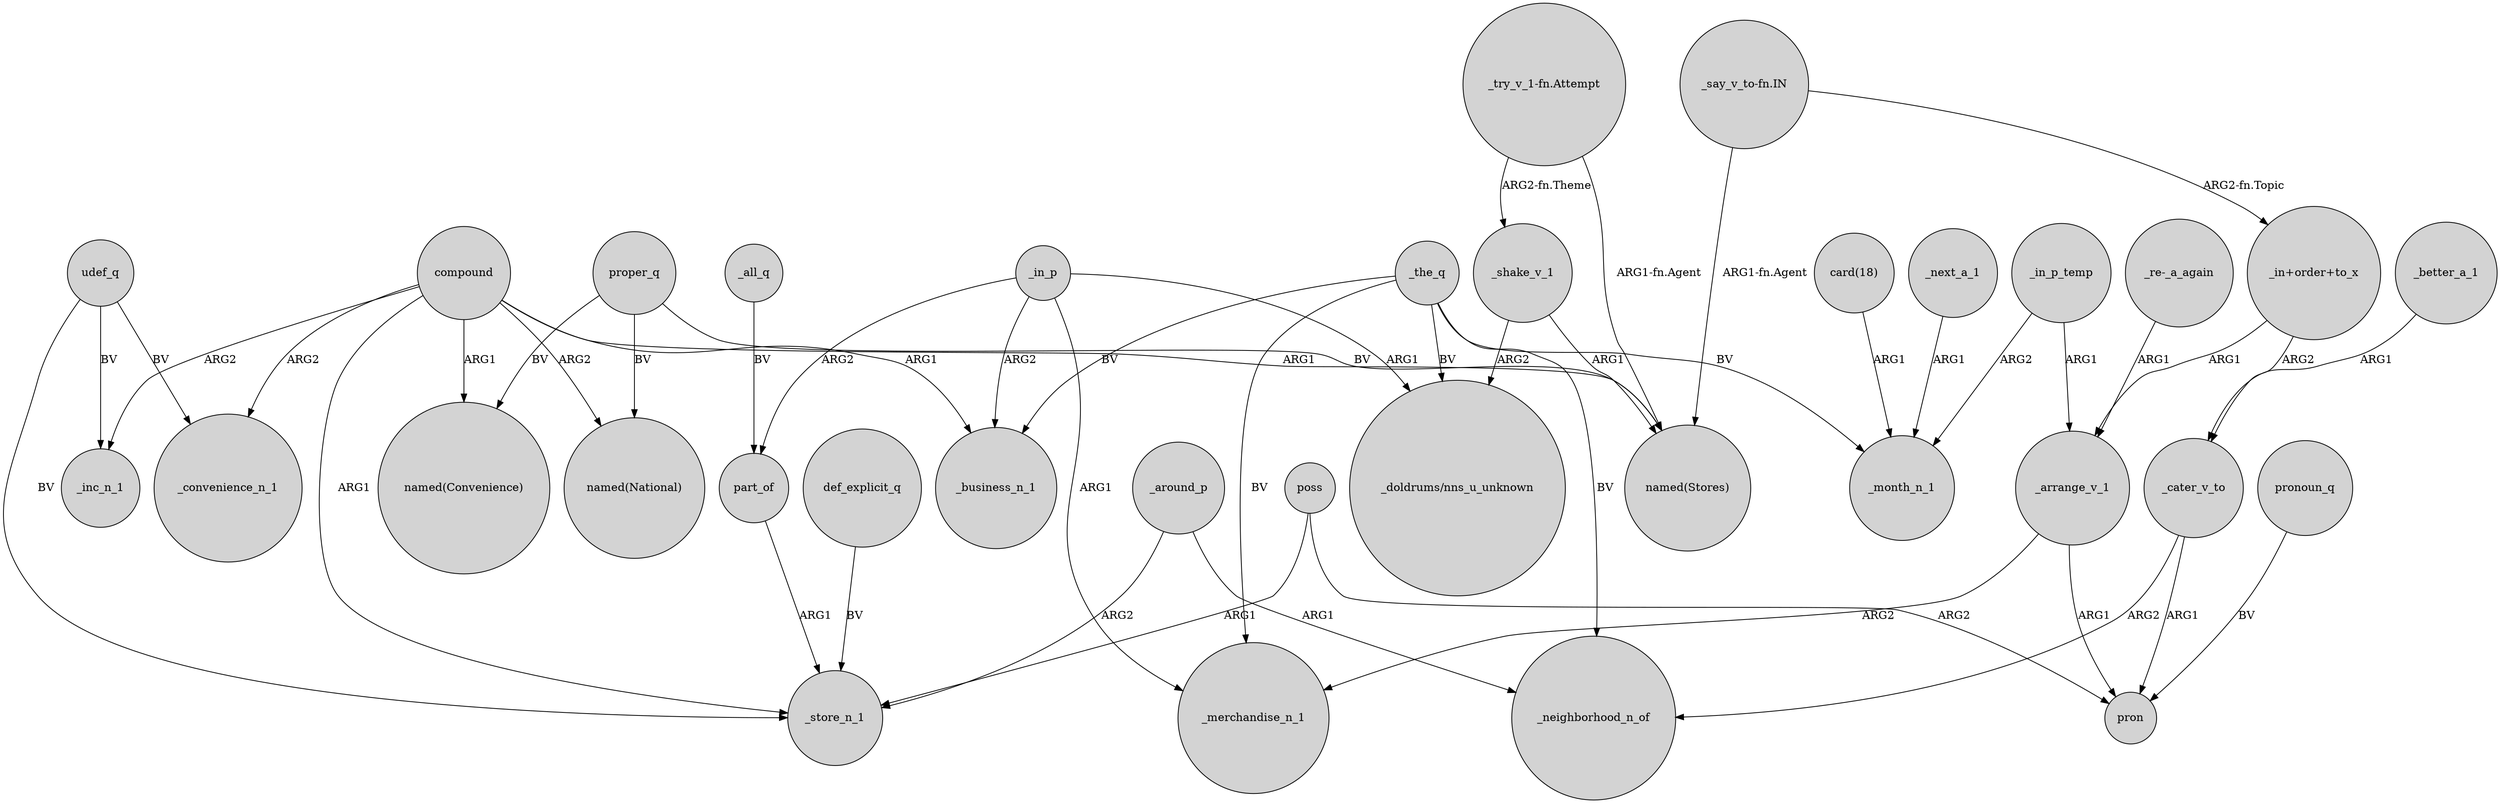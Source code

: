 digraph {
	node [shape=circle style=filled]
	_the_q -> _business_n_1 [label=BV]
	"_in+order+to_x" -> _arrange_v_1 [label=ARG1]
	_arrange_v_1 -> pron [label=ARG1]
	udef_q -> _inc_n_1 [label=BV]
	poss -> _store_n_1 [label=ARG1]
	_around_p -> _neighborhood_n_of [label=ARG1]
	_all_q -> part_of [label=BV]
	compound -> _store_n_1 [label=ARG1]
	_the_q -> _merchandise_n_1 [label=BV]
	poss -> pron [label=ARG2]
	_shake_v_1 -> "_doldrums/nns_u_unknown" [label=ARG2]
	_in_p -> _merchandise_n_1 [label=ARG1]
	udef_q -> _convenience_n_1 [label=BV]
	_the_q -> _neighborhood_n_of [label=BV]
	_in_p_temp -> _month_n_1 [label=ARG2]
	"_try_v_1-fn.Attempt" -> "named(Stores)" [label="ARG1-fn.Agent"]
	_in_p -> _business_n_1 [label=ARG2]
	_in_p_temp -> _arrange_v_1 [label=ARG1]
	_in_p -> "_doldrums/nns_u_unknown" [label=ARG1]
	"_try_v_1-fn.Attempt" -> _shake_v_1 [label="ARG2-fn.Theme"]
	_shake_v_1 -> "named(Stores)" [label=ARG1]
	compound -> "named(Stores)" [label=ARG1]
	"_say_v_to-fn.IN" -> "_in+order+to_x" [label="ARG2-fn.Topic"]
	_better_a_1 -> _cater_v_to [label=ARG1]
	_arrange_v_1 -> _merchandise_n_1 [label=ARG2]
	compound -> "named(National)" [label=ARG2]
	pronoun_q -> pron [label=BV]
	_the_q -> _month_n_1 [label=BV]
	proper_q -> "named(Convenience)" [label=BV]
	proper_q -> "named(Stores)" [label=BV]
	compound -> _business_n_1 [label=ARG1]
	_next_a_1 -> _month_n_1 [label=ARG1]
	"_in+order+to_x" -> _cater_v_to [label=ARG2]
	_the_q -> "_doldrums/nns_u_unknown" [label=BV]
	"_say_v_to-fn.IN" -> "named(Stores)" [label="ARG1-fn.Agent"]
	_cater_v_to -> pron [label=ARG1]
	proper_q -> "named(National)" [label=BV]
	compound -> "named(Convenience)" [label=ARG1]
	"card(18)" -> _month_n_1 [label=ARG1]
	part_of -> _store_n_1 [label=ARG1]
	def_explicit_q -> _store_n_1 [label=BV]
	_in_p -> part_of [label=ARG2]
	"_re-_a_again" -> _arrange_v_1 [label=ARG1]
	compound -> _inc_n_1 [label=ARG2]
	_around_p -> _store_n_1 [label=ARG2]
	udef_q -> _store_n_1 [label=BV]
	compound -> _convenience_n_1 [label=ARG2]
	_cater_v_to -> _neighborhood_n_of [label=ARG2]
}

